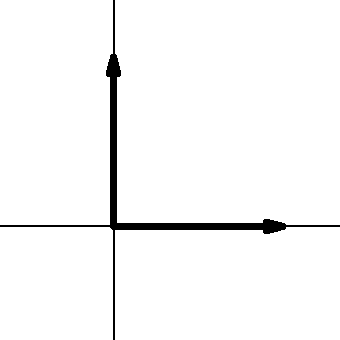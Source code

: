 size(6cm,0);

draw((-.5,0)--(1,0));
draw((0,-.5)--(0,1));
draw((0,0)--(.75,0),linewidth(1mm),Arrow(3mm));
draw((0,0)--(0,.75),linewidth(1mm),Arrow(3mm));
